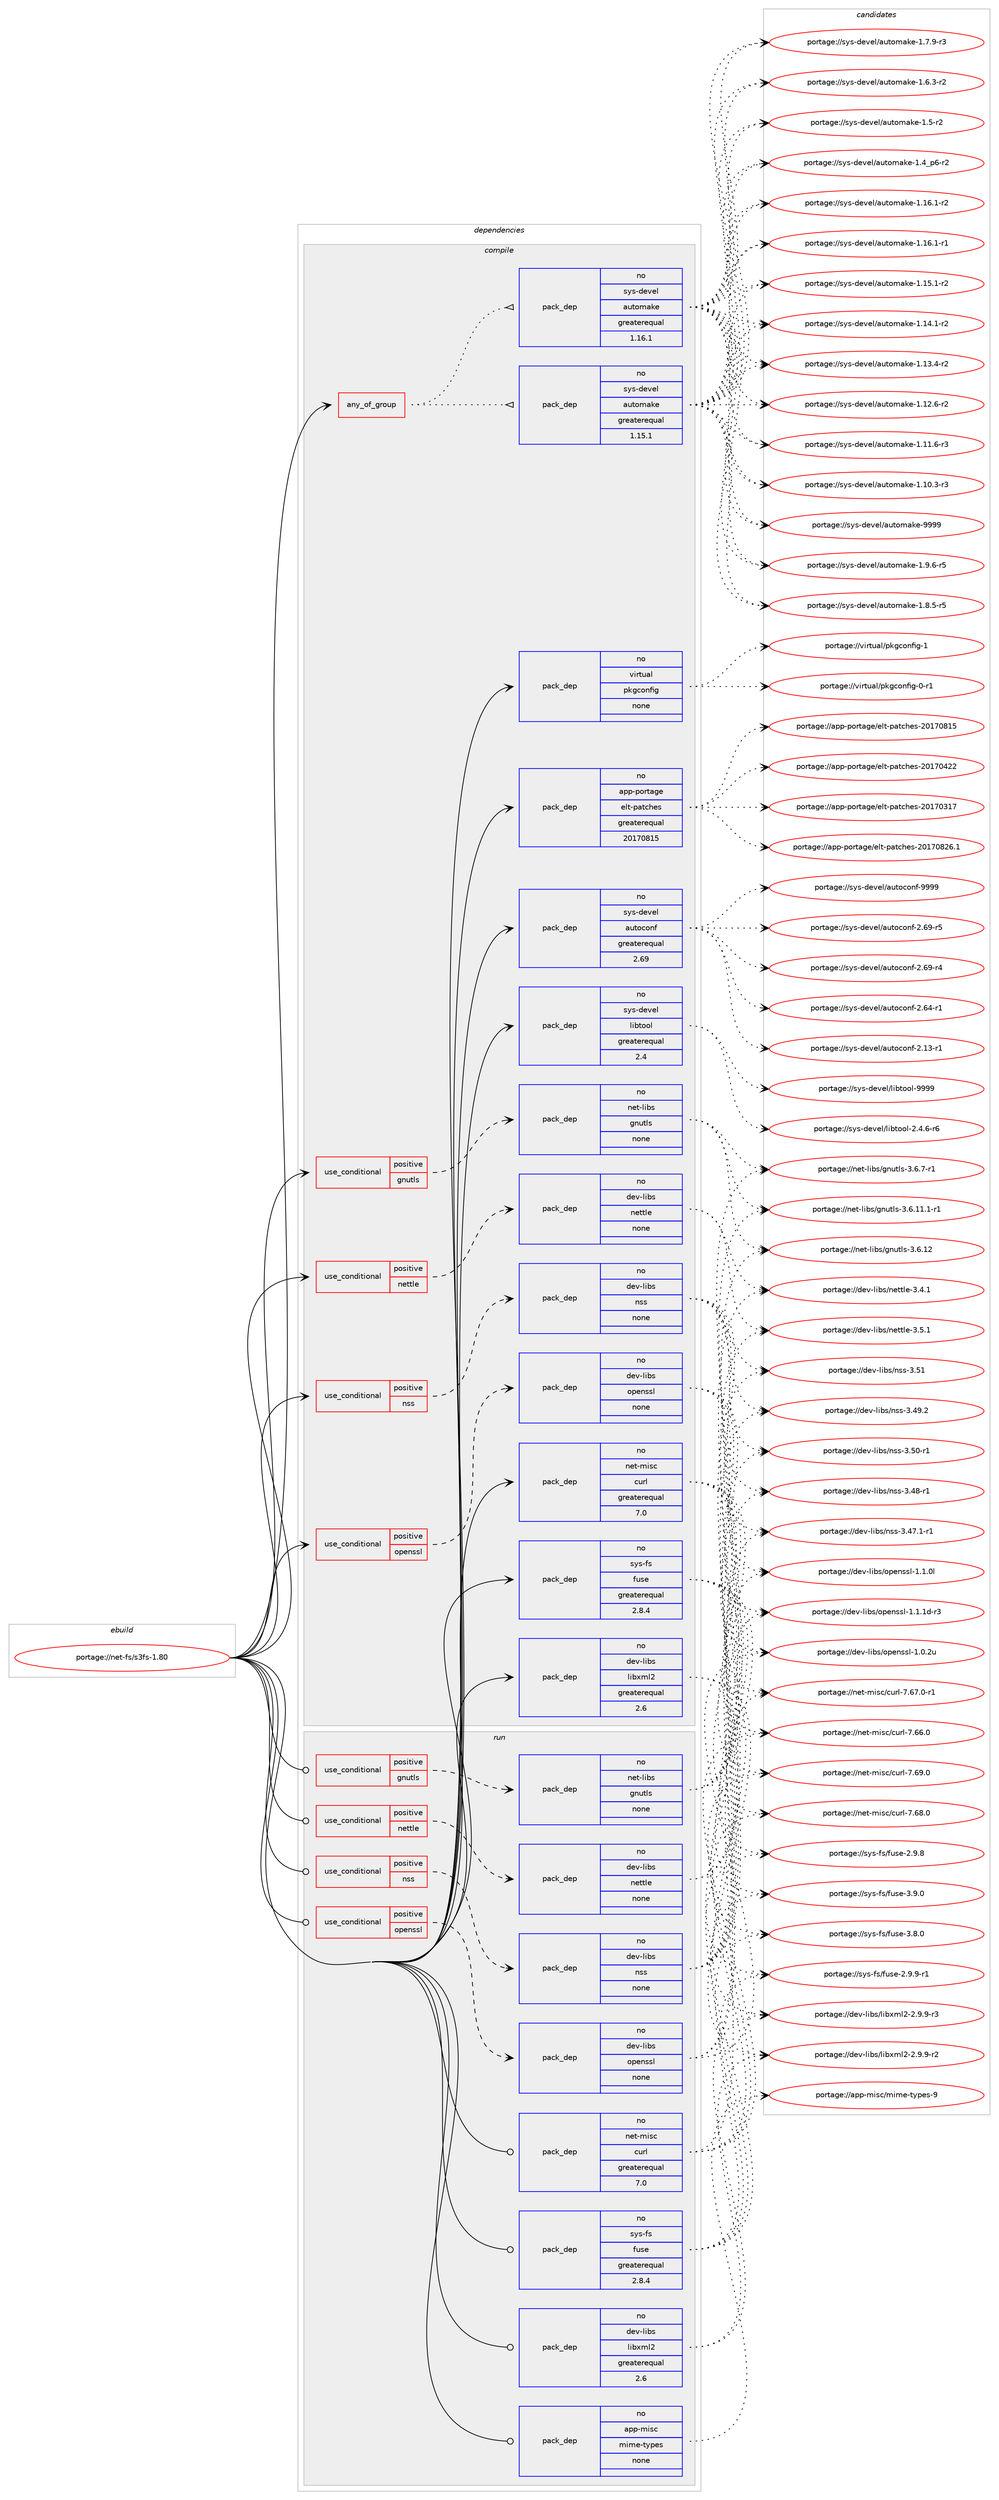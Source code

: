 digraph prolog {

# *************
# Graph options
# *************

newrank=true;
concentrate=true;
compound=true;
graph [rankdir=LR,fontname=Helvetica,fontsize=10,ranksep=1.5];#, ranksep=2.5, nodesep=0.2];
edge  [arrowhead=vee];
node  [fontname=Helvetica,fontsize=10];

# **********
# The ebuild
# **********

subgraph cluster_leftcol {
color=gray;
rank=same;
label=<<i>ebuild</i>>;
id [label="portage://net-fs/s3fs-1.80", color=red, width=4, href="../net-fs/s3fs-1.80.svg"];
}

# ****************
# The dependencies
# ****************

subgraph cluster_midcol {
color=gray;
label=<<i>dependencies</i>>;
subgraph cluster_compile {
fillcolor="#eeeeee";
style=filled;
label=<<i>compile</i>>;
subgraph any1207 {
dependency62689 [label=<<TABLE BORDER="0" CELLBORDER="1" CELLSPACING="0" CELLPADDING="4"><TR><TD CELLPADDING="10">any_of_group</TD></TR></TABLE>>, shape=none, color=red];subgraph pack48828 {
dependency62690 [label=<<TABLE BORDER="0" CELLBORDER="1" CELLSPACING="0" CELLPADDING="4" WIDTH="220"><TR><TD ROWSPAN="6" CELLPADDING="30">pack_dep</TD></TR><TR><TD WIDTH="110">no</TD></TR><TR><TD>sys-devel</TD></TR><TR><TD>automake</TD></TR><TR><TD>greaterequal</TD></TR><TR><TD>1.16.1</TD></TR></TABLE>>, shape=none, color=blue];
}
dependency62689:e -> dependency62690:w [weight=20,style="dotted",arrowhead="oinv"];
subgraph pack48829 {
dependency62691 [label=<<TABLE BORDER="0" CELLBORDER="1" CELLSPACING="0" CELLPADDING="4" WIDTH="220"><TR><TD ROWSPAN="6" CELLPADDING="30">pack_dep</TD></TR><TR><TD WIDTH="110">no</TD></TR><TR><TD>sys-devel</TD></TR><TR><TD>automake</TD></TR><TR><TD>greaterequal</TD></TR><TR><TD>1.15.1</TD></TR></TABLE>>, shape=none, color=blue];
}
dependency62689:e -> dependency62691:w [weight=20,style="dotted",arrowhead="oinv"];
}
id:e -> dependency62689:w [weight=20,style="solid",arrowhead="vee"];
subgraph cond12645 {
dependency62692 [label=<<TABLE BORDER="0" CELLBORDER="1" CELLSPACING="0" CELLPADDING="4"><TR><TD ROWSPAN="3" CELLPADDING="10">use_conditional</TD></TR><TR><TD>positive</TD></TR><TR><TD>gnutls</TD></TR></TABLE>>, shape=none, color=red];
subgraph pack48830 {
dependency62693 [label=<<TABLE BORDER="0" CELLBORDER="1" CELLSPACING="0" CELLPADDING="4" WIDTH="220"><TR><TD ROWSPAN="6" CELLPADDING="30">pack_dep</TD></TR><TR><TD WIDTH="110">no</TD></TR><TR><TD>net-libs</TD></TR><TR><TD>gnutls</TD></TR><TR><TD>none</TD></TR><TR><TD></TD></TR></TABLE>>, shape=none, color=blue];
}
dependency62692:e -> dependency62693:w [weight=20,style="dashed",arrowhead="vee"];
}
id:e -> dependency62692:w [weight=20,style="solid",arrowhead="vee"];
subgraph cond12646 {
dependency62694 [label=<<TABLE BORDER="0" CELLBORDER="1" CELLSPACING="0" CELLPADDING="4"><TR><TD ROWSPAN="3" CELLPADDING="10">use_conditional</TD></TR><TR><TD>positive</TD></TR><TR><TD>nettle</TD></TR></TABLE>>, shape=none, color=red];
subgraph pack48831 {
dependency62695 [label=<<TABLE BORDER="0" CELLBORDER="1" CELLSPACING="0" CELLPADDING="4" WIDTH="220"><TR><TD ROWSPAN="6" CELLPADDING="30">pack_dep</TD></TR><TR><TD WIDTH="110">no</TD></TR><TR><TD>dev-libs</TD></TR><TR><TD>nettle</TD></TR><TR><TD>none</TD></TR><TR><TD></TD></TR></TABLE>>, shape=none, color=blue];
}
dependency62694:e -> dependency62695:w [weight=20,style="dashed",arrowhead="vee"];
}
id:e -> dependency62694:w [weight=20,style="solid",arrowhead="vee"];
subgraph cond12647 {
dependency62696 [label=<<TABLE BORDER="0" CELLBORDER="1" CELLSPACING="0" CELLPADDING="4"><TR><TD ROWSPAN="3" CELLPADDING="10">use_conditional</TD></TR><TR><TD>positive</TD></TR><TR><TD>nss</TD></TR></TABLE>>, shape=none, color=red];
subgraph pack48832 {
dependency62697 [label=<<TABLE BORDER="0" CELLBORDER="1" CELLSPACING="0" CELLPADDING="4" WIDTH="220"><TR><TD ROWSPAN="6" CELLPADDING="30">pack_dep</TD></TR><TR><TD WIDTH="110">no</TD></TR><TR><TD>dev-libs</TD></TR><TR><TD>nss</TD></TR><TR><TD>none</TD></TR><TR><TD></TD></TR></TABLE>>, shape=none, color=blue];
}
dependency62696:e -> dependency62697:w [weight=20,style="dashed",arrowhead="vee"];
}
id:e -> dependency62696:w [weight=20,style="solid",arrowhead="vee"];
subgraph cond12648 {
dependency62698 [label=<<TABLE BORDER="0" CELLBORDER="1" CELLSPACING="0" CELLPADDING="4"><TR><TD ROWSPAN="3" CELLPADDING="10">use_conditional</TD></TR><TR><TD>positive</TD></TR><TR><TD>openssl</TD></TR></TABLE>>, shape=none, color=red];
subgraph pack48833 {
dependency62699 [label=<<TABLE BORDER="0" CELLBORDER="1" CELLSPACING="0" CELLPADDING="4" WIDTH="220"><TR><TD ROWSPAN="6" CELLPADDING="30">pack_dep</TD></TR><TR><TD WIDTH="110">no</TD></TR><TR><TD>dev-libs</TD></TR><TR><TD>openssl</TD></TR><TR><TD>none</TD></TR><TR><TD></TD></TR></TABLE>>, shape=none, color=blue];
}
dependency62698:e -> dependency62699:w [weight=20,style="dashed",arrowhead="vee"];
}
id:e -> dependency62698:w [weight=20,style="solid",arrowhead="vee"];
subgraph pack48834 {
dependency62700 [label=<<TABLE BORDER="0" CELLBORDER="1" CELLSPACING="0" CELLPADDING="4" WIDTH="220"><TR><TD ROWSPAN="6" CELLPADDING="30">pack_dep</TD></TR><TR><TD WIDTH="110">no</TD></TR><TR><TD>app-portage</TD></TR><TR><TD>elt-patches</TD></TR><TR><TD>greaterequal</TD></TR><TR><TD>20170815</TD></TR></TABLE>>, shape=none, color=blue];
}
id:e -> dependency62700:w [weight=20,style="solid",arrowhead="vee"];
subgraph pack48835 {
dependency62701 [label=<<TABLE BORDER="0" CELLBORDER="1" CELLSPACING="0" CELLPADDING="4" WIDTH="220"><TR><TD ROWSPAN="6" CELLPADDING="30">pack_dep</TD></TR><TR><TD WIDTH="110">no</TD></TR><TR><TD>dev-libs</TD></TR><TR><TD>libxml2</TD></TR><TR><TD>greaterequal</TD></TR><TR><TD>2.6</TD></TR></TABLE>>, shape=none, color=blue];
}
id:e -> dependency62701:w [weight=20,style="solid",arrowhead="vee"];
subgraph pack48836 {
dependency62702 [label=<<TABLE BORDER="0" CELLBORDER="1" CELLSPACING="0" CELLPADDING="4" WIDTH="220"><TR><TD ROWSPAN="6" CELLPADDING="30">pack_dep</TD></TR><TR><TD WIDTH="110">no</TD></TR><TR><TD>net-misc</TD></TR><TR><TD>curl</TD></TR><TR><TD>greaterequal</TD></TR><TR><TD>7.0</TD></TR></TABLE>>, shape=none, color=blue];
}
id:e -> dependency62702:w [weight=20,style="solid",arrowhead="vee"];
subgraph pack48837 {
dependency62703 [label=<<TABLE BORDER="0" CELLBORDER="1" CELLSPACING="0" CELLPADDING="4" WIDTH="220"><TR><TD ROWSPAN="6" CELLPADDING="30">pack_dep</TD></TR><TR><TD WIDTH="110">no</TD></TR><TR><TD>sys-devel</TD></TR><TR><TD>autoconf</TD></TR><TR><TD>greaterequal</TD></TR><TR><TD>2.69</TD></TR></TABLE>>, shape=none, color=blue];
}
id:e -> dependency62703:w [weight=20,style="solid",arrowhead="vee"];
subgraph pack48838 {
dependency62704 [label=<<TABLE BORDER="0" CELLBORDER="1" CELLSPACING="0" CELLPADDING="4" WIDTH="220"><TR><TD ROWSPAN="6" CELLPADDING="30">pack_dep</TD></TR><TR><TD WIDTH="110">no</TD></TR><TR><TD>sys-devel</TD></TR><TR><TD>libtool</TD></TR><TR><TD>greaterequal</TD></TR><TR><TD>2.4</TD></TR></TABLE>>, shape=none, color=blue];
}
id:e -> dependency62704:w [weight=20,style="solid",arrowhead="vee"];
subgraph pack48839 {
dependency62705 [label=<<TABLE BORDER="0" CELLBORDER="1" CELLSPACING="0" CELLPADDING="4" WIDTH="220"><TR><TD ROWSPAN="6" CELLPADDING="30">pack_dep</TD></TR><TR><TD WIDTH="110">no</TD></TR><TR><TD>sys-fs</TD></TR><TR><TD>fuse</TD></TR><TR><TD>greaterequal</TD></TR><TR><TD>2.8.4</TD></TR></TABLE>>, shape=none, color=blue];
}
id:e -> dependency62705:w [weight=20,style="solid",arrowhead="vee"];
subgraph pack48840 {
dependency62706 [label=<<TABLE BORDER="0" CELLBORDER="1" CELLSPACING="0" CELLPADDING="4" WIDTH="220"><TR><TD ROWSPAN="6" CELLPADDING="30">pack_dep</TD></TR><TR><TD WIDTH="110">no</TD></TR><TR><TD>virtual</TD></TR><TR><TD>pkgconfig</TD></TR><TR><TD>none</TD></TR><TR><TD></TD></TR></TABLE>>, shape=none, color=blue];
}
id:e -> dependency62706:w [weight=20,style="solid",arrowhead="vee"];
}
subgraph cluster_compileandrun {
fillcolor="#eeeeee";
style=filled;
label=<<i>compile and run</i>>;
}
subgraph cluster_run {
fillcolor="#eeeeee";
style=filled;
label=<<i>run</i>>;
subgraph cond12649 {
dependency62707 [label=<<TABLE BORDER="0" CELLBORDER="1" CELLSPACING="0" CELLPADDING="4"><TR><TD ROWSPAN="3" CELLPADDING="10">use_conditional</TD></TR><TR><TD>positive</TD></TR><TR><TD>gnutls</TD></TR></TABLE>>, shape=none, color=red];
subgraph pack48841 {
dependency62708 [label=<<TABLE BORDER="0" CELLBORDER="1" CELLSPACING="0" CELLPADDING="4" WIDTH="220"><TR><TD ROWSPAN="6" CELLPADDING="30">pack_dep</TD></TR><TR><TD WIDTH="110">no</TD></TR><TR><TD>net-libs</TD></TR><TR><TD>gnutls</TD></TR><TR><TD>none</TD></TR><TR><TD></TD></TR></TABLE>>, shape=none, color=blue];
}
dependency62707:e -> dependency62708:w [weight=20,style="dashed",arrowhead="vee"];
}
id:e -> dependency62707:w [weight=20,style="solid",arrowhead="odot"];
subgraph cond12650 {
dependency62709 [label=<<TABLE BORDER="0" CELLBORDER="1" CELLSPACING="0" CELLPADDING="4"><TR><TD ROWSPAN="3" CELLPADDING="10">use_conditional</TD></TR><TR><TD>positive</TD></TR><TR><TD>nettle</TD></TR></TABLE>>, shape=none, color=red];
subgraph pack48842 {
dependency62710 [label=<<TABLE BORDER="0" CELLBORDER="1" CELLSPACING="0" CELLPADDING="4" WIDTH="220"><TR><TD ROWSPAN="6" CELLPADDING="30">pack_dep</TD></TR><TR><TD WIDTH="110">no</TD></TR><TR><TD>dev-libs</TD></TR><TR><TD>nettle</TD></TR><TR><TD>none</TD></TR><TR><TD></TD></TR></TABLE>>, shape=none, color=blue];
}
dependency62709:e -> dependency62710:w [weight=20,style="dashed",arrowhead="vee"];
}
id:e -> dependency62709:w [weight=20,style="solid",arrowhead="odot"];
subgraph cond12651 {
dependency62711 [label=<<TABLE BORDER="0" CELLBORDER="1" CELLSPACING="0" CELLPADDING="4"><TR><TD ROWSPAN="3" CELLPADDING="10">use_conditional</TD></TR><TR><TD>positive</TD></TR><TR><TD>nss</TD></TR></TABLE>>, shape=none, color=red];
subgraph pack48843 {
dependency62712 [label=<<TABLE BORDER="0" CELLBORDER="1" CELLSPACING="0" CELLPADDING="4" WIDTH="220"><TR><TD ROWSPAN="6" CELLPADDING="30">pack_dep</TD></TR><TR><TD WIDTH="110">no</TD></TR><TR><TD>dev-libs</TD></TR><TR><TD>nss</TD></TR><TR><TD>none</TD></TR><TR><TD></TD></TR></TABLE>>, shape=none, color=blue];
}
dependency62711:e -> dependency62712:w [weight=20,style="dashed",arrowhead="vee"];
}
id:e -> dependency62711:w [weight=20,style="solid",arrowhead="odot"];
subgraph cond12652 {
dependency62713 [label=<<TABLE BORDER="0" CELLBORDER="1" CELLSPACING="0" CELLPADDING="4"><TR><TD ROWSPAN="3" CELLPADDING="10">use_conditional</TD></TR><TR><TD>positive</TD></TR><TR><TD>openssl</TD></TR></TABLE>>, shape=none, color=red];
subgraph pack48844 {
dependency62714 [label=<<TABLE BORDER="0" CELLBORDER="1" CELLSPACING="0" CELLPADDING="4" WIDTH="220"><TR><TD ROWSPAN="6" CELLPADDING="30">pack_dep</TD></TR><TR><TD WIDTH="110">no</TD></TR><TR><TD>dev-libs</TD></TR><TR><TD>openssl</TD></TR><TR><TD>none</TD></TR><TR><TD></TD></TR></TABLE>>, shape=none, color=blue];
}
dependency62713:e -> dependency62714:w [weight=20,style="dashed",arrowhead="vee"];
}
id:e -> dependency62713:w [weight=20,style="solid",arrowhead="odot"];
subgraph pack48845 {
dependency62715 [label=<<TABLE BORDER="0" CELLBORDER="1" CELLSPACING="0" CELLPADDING="4" WIDTH="220"><TR><TD ROWSPAN="6" CELLPADDING="30">pack_dep</TD></TR><TR><TD WIDTH="110">no</TD></TR><TR><TD>app-misc</TD></TR><TR><TD>mime-types</TD></TR><TR><TD>none</TD></TR><TR><TD></TD></TR></TABLE>>, shape=none, color=blue];
}
id:e -> dependency62715:w [weight=20,style="solid",arrowhead="odot"];
subgraph pack48846 {
dependency62716 [label=<<TABLE BORDER="0" CELLBORDER="1" CELLSPACING="0" CELLPADDING="4" WIDTH="220"><TR><TD ROWSPAN="6" CELLPADDING="30">pack_dep</TD></TR><TR><TD WIDTH="110">no</TD></TR><TR><TD>dev-libs</TD></TR><TR><TD>libxml2</TD></TR><TR><TD>greaterequal</TD></TR><TR><TD>2.6</TD></TR></TABLE>>, shape=none, color=blue];
}
id:e -> dependency62716:w [weight=20,style="solid",arrowhead="odot"];
subgraph pack48847 {
dependency62717 [label=<<TABLE BORDER="0" CELLBORDER="1" CELLSPACING="0" CELLPADDING="4" WIDTH="220"><TR><TD ROWSPAN="6" CELLPADDING="30">pack_dep</TD></TR><TR><TD WIDTH="110">no</TD></TR><TR><TD>net-misc</TD></TR><TR><TD>curl</TD></TR><TR><TD>greaterequal</TD></TR><TR><TD>7.0</TD></TR></TABLE>>, shape=none, color=blue];
}
id:e -> dependency62717:w [weight=20,style="solid",arrowhead="odot"];
subgraph pack48848 {
dependency62718 [label=<<TABLE BORDER="0" CELLBORDER="1" CELLSPACING="0" CELLPADDING="4" WIDTH="220"><TR><TD ROWSPAN="6" CELLPADDING="30">pack_dep</TD></TR><TR><TD WIDTH="110">no</TD></TR><TR><TD>sys-fs</TD></TR><TR><TD>fuse</TD></TR><TR><TD>greaterequal</TD></TR><TR><TD>2.8.4</TD></TR></TABLE>>, shape=none, color=blue];
}
id:e -> dependency62718:w [weight=20,style="solid",arrowhead="odot"];
}
}

# **************
# The candidates
# **************

subgraph cluster_choices {
rank=same;
color=gray;
label=<<i>candidates</i>>;

subgraph choice48828 {
color=black;
nodesep=1;
choice115121115451001011181011084797117116111109971071014557575757 [label="portage://sys-devel/automake-9999", color=red, width=4,href="../sys-devel/automake-9999.svg"];
choice115121115451001011181011084797117116111109971071014549465746544511453 [label="portage://sys-devel/automake-1.9.6-r5", color=red, width=4,href="../sys-devel/automake-1.9.6-r5.svg"];
choice115121115451001011181011084797117116111109971071014549465646534511453 [label="portage://sys-devel/automake-1.8.5-r5", color=red, width=4,href="../sys-devel/automake-1.8.5-r5.svg"];
choice115121115451001011181011084797117116111109971071014549465546574511451 [label="portage://sys-devel/automake-1.7.9-r3", color=red, width=4,href="../sys-devel/automake-1.7.9-r3.svg"];
choice115121115451001011181011084797117116111109971071014549465446514511450 [label="portage://sys-devel/automake-1.6.3-r2", color=red, width=4,href="../sys-devel/automake-1.6.3-r2.svg"];
choice11512111545100101118101108479711711611110997107101454946534511450 [label="portage://sys-devel/automake-1.5-r2", color=red, width=4,href="../sys-devel/automake-1.5-r2.svg"];
choice115121115451001011181011084797117116111109971071014549465295112544511450 [label="portage://sys-devel/automake-1.4_p6-r2", color=red, width=4,href="../sys-devel/automake-1.4_p6-r2.svg"];
choice11512111545100101118101108479711711611110997107101454946495446494511450 [label="portage://sys-devel/automake-1.16.1-r2", color=red, width=4,href="../sys-devel/automake-1.16.1-r2.svg"];
choice11512111545100101118101108479711711611110997107101454946495446494511449 [label="portage://sys-devel/automake-1.16.1-r1", color=red, width=4,href="../sys-devel/automake-1.16.1-r1.svg"];
choice11512111545100101118101108479711711611110997107101454946495346494511450 [label="portage://sys-devel/automake-1.15.1-r2", color=red, width=4,href="../sys-devel/automake-1.15.1-r2.svg"];
choice11512111545100101118101108479711711611110997107101454946495246494511450 [label="portage://sys-devel/automake-1.14.1-r2", color=red, width=4,href="../sys-devel/automake-1.14.1-r2.svg"];
choice11512111545100101118101108479711711611110997107101454946495146524511450 [label="portage://sys-devel/automake-1.13.4-r2", color=red, width=4,href="../sys-devel/automake-1.13.4-r2.svg"];
choice11512111545100101118101108479711711611110997107101454946495046544511450 [label="portage://sys-devel/automake-1.12.6-r2", color=red, width=4,href="../sys-devel/automake-1.12.6-r2.svg"];
choice11512111545100101118101108479711711611110997107101454946494946544511451 [label="portage://sys-devel/automake-1.11.6-r3", color=red, width=4,href="../sys-devel/automake-1.11.6-r3.svg"];
choice11512111545100101118101108479711711611110997107101454946494846514511451 [label="portage://sys-devel/automake-1.10.3-r3", color=red, width=4,href="../sys-devel/automake-1.10.3-r3.svg"];
dependency62690:e -> choice115121115451001011181011084797117116111109971071014557575757:w [style=dotted,weight="100"];
dependency62690:e -> choice115121115451001011181011084797117116111109971071014549465746544511453:w [style=dotted,weight="100"];
dependency62690:e -> choice115121115451001011181011084797117116111109971071014549465646534511453:w [style=dotted,weight="100"];
dependency62690:e -> choice115121115451001011181011084797117116111109971071014549465546574511451:w [style=dotted,weight="100"];
dependency62690:e -> choice115121115451001011181011084797117116111109971071014549465446514511450:w [style=dotted,weight="100"];
dependency62690:e -> choice11512111545100101118101108479711711611110997107101454946534511450:w [style=dotted,weight="100"];
dependency62690:e -> choice115121115451001011181011084797117116111109971071014549465295112544511450:w [style=dotted,weight="100"];
dependency62690:e -> choice11512111545100101118101108479711711611110997107101454946495446494511450:w [style=dotted,weight="100"];
dependency62690:e -> choice11512111545100101118101108479711711611110997107101454946495446494511449:w [style=dotted,weight="100"];
dependency62690:e -> choice11512111545100101118101108479711711611110997107101454946495346494511450:w [style=dotted,weight="100"];
dependency62690:e -> choice11512111545100101118101108479711711611110997107101454946495246494511450:w [style=dotted,weight="100"];
dependency62690:e -> choice11512111545100101118101108479711711611110997107101454946495146524511450:w [style=dotted,weight="100"];
dependency62690:e -> choice11512111545100101118101108479711711611110997107101454946495046544511450:w [style=dotted,weight="100"];
dependency62690:e -> choice11512111545100101118101108479711711611110997107101454946494946544511451:w [style=dotted,weight="100"];
dependency62690:e -> choice11512111545100101118101108479711711611110997107101454946494846514511451:w [style=dotted,weight="100"];
}
subgraph choice48829 {
color=black;
nodesep=1;
choice115121115451001011181011084797117116111109971071014557575757 [label="portage://sys-devel/automake-9999", color=red, width=4,href="../sys-devel/automake-9999.svg"];
choice115121115451001011181011084797117116111109971071014549465746544511453 [label="portage://sys-devel/automake-1.9.6-r5", color=red, width=4,href="../sys-devel/automake-1.9.6-r5.svg"];
choice115121115451001011181011084797117116111109971071014549465646534511453 [label="portage://sys-devel/automake-1.8.5-r5", color=red, width=4,href="../sys-devel/automake-1.8.5-r5.svg"];
choice115121115451001011181011084797117116111109971071014549465546574511451 [label="portage://sys-devel/automake-1.7.9-r3", color=red, width=4,href="../sys-devel/automake-1.7.9-r3.svg"];
choice115121115451001011181011084797117116111109971071014549465446514511450 [label="portage://sys-devel/automake-1.6.3-r2", color=red, width=4,href="../sys-devel/automake-1.6.3-r2.svg"];
choice11512111545100101118101108479711711611110997107101454946534511450 [label="portage://sys-devel/automake-1.5-r2", color=red, width=4,href="../sys-devel/automake-1.5-r2.svg"];
choice115121115451001011181011084797117116111109971071014549465295112544511450 [label="portage://sys-devel/automake-1.4_p6-r2", color=red, width=4,href="../sys-devel/automake-1.4_p6-r2.svg"];
choice11512111545100101118101108479711711611110997107101454946495446494511450 [label="portage://sys-devel/automake-1.16.1-r2", color=red, width=4,href="../sys-devel/automake-1.16.1-r2.svg"];
choice11512111545100101118101108479711711611110997107101454946495446494511449 [label="portage://sys-devel/automake-1.16.1-r1", color=red, width=4,href="../sys-devel/automake-1.16.1-r1.svg"];
choice11512111545100101118101108479711711611110997107101454946495346494511450 [label="portage://sys-devel/automake-1.15.1-r2", color=red, width=4,href="../sys-devel/automake-1.15.1-r2.svg"];
choice11512111545100101118101108479711711611110997107101454946495246494511450 [label="portage://sys-devel/automake-1.14.1-r2", color=red, width=4,href="../sys-devel/automake-1.14.1-r2.svg"];
choice11512111545100101118101108479711711611110997107101454946495146524511450 [label="portage://sys-devel/automake-1.13.4-r2", color=red, width=4,href="../sys-devel/automake-1.13.4-r2.svg"];
choice11512111545100101118101108479711711611110997107101454946495046544511450 [label="portage://sys-devel/automake-1.12.6-r2", color=red, width=4,href="../sys-devel/automake-1.12.6-r2.svg"];
choice11512111545100101118101108479711711611110997107101454946494946544511451 [label="portage://sys-devel/automake-1.11.6-r3", color=red, width=4,href="../sys-devel/automake-1.11.6-r3.svg"];
choice11512111545100101118101108479711711611110997107101454946494846514511451 [label="portage://sys-devel/automake-1.10.3-r3", color=red, width=4,href="../sys-devel/automake-1.10.3-r3.svg"];
dependency62691:e -> choice115121115451001011181011084797117116111109971071014557575757:w [style=dotted,weight="100"];
dependency62691:e -> choice115121115451001011181011084797117116111109971071014549465746544511453:w [style=dotted,weight="100"];
dependency62691:e -> choice115121115451001011181011084797117116111109971071014549465646534511453:w [style=dotted,weight="100"];
dependency62691:e -> choice115121115451001011181011084797117116111109971071014549465546574511451:w [style=dotted,weight="100"];
dependency62691:e -> choice115121115451001011181011084797117116111109971071014549465446514511450:w [style=dotted,weight="100"];
dependency62691:e -> choice11512111545100101118101108479711711611110997107101454946534511450:w [style=dotted,weight="100"];
dependency62691:e -> choice115121115451001011181011084797117116111109971071014549465295112544511450:w [style=dotted,weight="100"];
dependency62691:e -> choice11512111545100101118101108479711711611110997107101454946495446494511450:w [style=dotted,weight="100"];
dependency62691:e -> choice11512111545100101118101108479711711611110997107101454946495446494511449:w [style=dotted,weight="100"];
dependency62691:e -> choice11512111545100101118101108479711711611110997107101454946495346494511450:w [style=dotted,weight="100"];
dependency62691:e -> choice11512111545100101118101108479711711611110997107101454946495246494511450:w [style=dotted,weight="100"];
dependency62691:e -> choice11512111545100101118101108479711711611110997107101454946495146524511450:w [style=dotted,weight="100"];
dependency62691:e -> choice11512111545100101118101108479711711611110997107101454946495046544511450:w [style=dotted,weight="100"];
dependency62691:e -> choice11512111545100101118101108479711711611110997107101454946494946544511451:w [style=dotted,weight="100"];
dependency62691:e -> choice11512111545100101118101108479711711611110997107101454946494846514511451:w [style=dotted,weight="100"];
}
subgraph choice48830 {
color=black;
nodesep=1;
choice1101011164510810598115471031101171161081154551465446554511449 [label="portage://net-libs/gnutls-3.6.7-r1", color=red, width=4,href="../net-libs/gnutls-3.6.7-r1.svg"];
choice11010111645108105981154710311011711610811545514654464950 [label="portage://net-libs/gnutls-3.6.12", color=red, width=4,href="../net-libs/gnutls-3.6.12.svg"];
choice1101011164510810598115471031101171161081154551465446494946494511449 [label="portage://net-libs/gnutls-3.6.11.1-r1", color=red, width=4,href="../net-libs/gnutls-3.6.11.1-r1.svg"];
dependency62693:e -> choice1101011164510810598115471031101171161081154551465446554511449:w [style=dotted,weight="100"];
dependency62693:e -> choice11010111645108105981154710311011711610811545514654464950:w [style=dotted,weight="100"];
dependency62693:e -> choice1101011164510810598115471031101171161081154551465446494946494511449:w [style=dotted,weight="100"];
}
subgraph choice48831 {
color=black;
nodesep=1;
choice100101118451081059811547110101116116108101455146534649 [label="portage://dev-libs/nettle-3.5.1", color=red, width=4,href="../dev-libs/nettle-3.5.1.svg"];
choice100101118451081059811547110101116116108101455146524649 [label="portage://dev-libs/nettle-3.4.1", color=red, width=4,href="../dev-libs/nettle-3.4.1.svg"];
dependency62695:e -> choice100101118451081059811547110101116116108101455146534649:w [style=dotted,weight="100"];
dependency62695:e -> choice100101118451081059811547110101116116108101455146524649:w [style=dotted,weight="100"];
}
subgraph choice48832 {
color=black;
nodesep=1;
choice1001011184510810598115471101151154551465349 [label="portage://dev-libs/nss-3.51", color=red, width=4,href="../dev-libs/nss-3.51.svg"];
choice10010111845108105981154711011511545514653484511449 [label="portage://dev-libs/nss-3.50-r1", color=red, width=4,href="../dev-libs/nss-3.50-r1.svg"];
choice10010111845108105981154711011511545514652574650 [label="portage://dev-libs/nss-3.49.2", color=red, width=4,href="../dev-libs/nss-3.49.2.svg"];
choice10010111845108105981154711011511545514652564511449 [label="portage://dev-libs/nss-3.48-r1", color=red, width=4,href="../dev-libs/nss-3.48-r1.svg"];
choice100101118451081059811547110115115455146525546494511449 [label="portage://dev-libs/nss-3.47.1-r1", color=red, width=4,href="../dev-libs/nss-3.47.1-r1.svg"];
dependency62697:e -> choice1001011184510810598115471101151154551465349:w [style=dotted,weight="100"];
dependency62697:e -> choice10010111845108105981154711011511545514653484511449:w [style=dotted,weight="100"];
dependency62697:e -> choice10010111845108105981154711011511545514652574650:w [style=dotted,weight="100"];
dependency62697:e -> choice10010111845108105981154711011511545514652564511449:w [style=dotted,weight="100"];
dependency62697:e -> choice100101118451081059811547110115115455146525546494511449:w [style=dotted,weight="100"];
}
subgraph choice48833 {
color=black;
nodesep=1;
choice1001011184510810598115471111121011101151151084549464946491004511451 [label="portage://dev-libs/openssl-1.1.1d-r3", color=red, width=4,href="../dev-libs/openssl-1.1.1d-r3.svg"];
choice100101118451081059811547111112101110115115108454946494648108 [label="portage://dev-libs/openssl-1.1.0l", color=red, width=4,href="../dev-libs/openssl-1.1.0l.svg"];
choice100101118451081059811547111112101110115115108454946484650117 [label="portage://dev-libs/openssl-1.0.2u", color=red, width=4,href="../dev-libs/openssl-1.0.2u.svg"];
dependency62699:e -> choice1001011184510810598115471111121011101151151084549464946491004511451:w [style=dotted,weight="100"];
dependency62699:e -> choice100101118451081059811547111112101110115115108454946494648108:w [style=dotted,weight="100"];
dependency62699:e -> choice100101118451081059811547111112101110115115108454946484650117:w [style=dotted,weight="100"];
}
subgraph choice48834 {
color=black;
nodesep=1;
choice971121124511211111411697103101471011081164511297116991041011154550484955485650544649 [label="portage://app-portage/elt-patches-20170826.1", color=red, width=4,href="../app-portage/elt-patches-20170826.1.svg"];
choice97112112451121111141169710310147101108116451129711699104101115455048495548564953 [label="portage://app-portage/elt-patches-20170815", color=red, width=4,href="../app-portage/elt-patches-20170815.svg"];
choice97112112451121111141169710310147101108116451129711699104101115455048495548525050 [label="portage://app-portage/elt-patches-20170422", color=red, width=4,href="../app-portage/elt-patches-20170422.svg"];
choice97112112451121111141169710310147101108116451129711699104101115455048495548514955 [label="portage://app-portage/elt-patches-20170317", color=red, width=4,href="../app-portage/elt-patches-20170317.svg"];
dependency62700:e -> choice971121124511211111411697103101471011081164511297116991041011154550484955485650544649:w [style=dotted,weight="100"];
dependency62700:e -> choice97112112451121111141169710310147101108116451129711699104101115455048495548564953:w [style=dotted,weight="100"];
dependency62700:e -> choice97112112451121111141169710310147101108116451129711699104101115455048495548525050:w [style=dotted,weight="100"];
dependency62700:e -> choice97112112451121111141169710310147101108116451129711699104101115455048495548514955:w [style=dotted,weight="100"];
}
subgraph choice48835 {
color=black;
nodesep=1;
choice10010111845108105981154710810598120109108504550465746574511451 [label="portage://dev-libs/libxml2-2.9.9-r3", color=red, width=4,href="../dev-libs/libxml2-2.9.9-r3.svg"];
choice10010111845108105981154710810598120109108504550465746574511450 [label="portage://dev-libs/libxml2-2.9.9-r2", color=red, width=4,href="../dev-libs/libxml2-2.9.9-r2.svg"];
dependency62701:e -> choice10010111845108105981154710810598120109108504550465746574511451:w [style=dotted,weight="100"];
dependency62701:e -> choice10010111845108105981154710810598120109108504550465746574511450:w [style=dotted,weight="100"];
}
subgraph choice48836 {
color=black;
nodesep=1;
choice1101011164510910511599479911711410845554654574648 [label="portage://net-misc/curl-7.69.0", color=red, width=4,href="../net-misc/curl-7.69.0.svg"];
choice1101011164510910511599479911711410845554654564648 [label="portage://net-misc/curl-7.68.0", color=red, width=4,href="../net-misc/curl-7.68.0.svg"];
choice11010111645109105115994799117114108455546545546484511449 [label="portage://net-misc/curl-7.67.0-r1", color=red, width=4,href="../net-misc/curl-7.67.0-r1.svg"];
choice1101011164510910511599479911711410845554654544648 [label="portage://net-misc/curl-7.66.0", color=red, width=4,href="../net-misc/curl-7.66.0.svg"];
dependency62702:e -> choice1101011164510910511599479911711410845554654574648:w [style=dotted,weight="100"];
dependency62702:e -> choice1101011164510910511599479911711410845554654564648:w [style=dotted,weight="100"];
dependency62702:e -> choice11010111645109105115994799117114108455546545546484511449:w [style=dotted,weight="100"];
dependency62702:e -> choice1101011164510910511599479911711410845554654544648:w [style=dotted,weight="100"];
}
subgraph choice48837 {
color=black;
nodesep=1;
choice115121115451001011181011084797117116111991111101024557575757 [label="portage://sys-devel/autoconf-9999", color=red, width=4,href="../sys-devel/autoconf-9999.svg"];
choice1151211154510010111810110847971171161119911111010245504654574511453 [label="portage://sys-devel/autoconf-2.69-r5", color=red, width=4,href="../sys-devel/autoconf-2.69-r5.svg"];
choice1151211154510010111810110847971171161119911111010245504654574511452 [label="portage://sys-devel/autoconf-2.69-r4", color=red, width=4,href="../sys-devel/autoconf-2.69-r4.svg"];
choice1151211154510010111810110847971171161119911111010245504654524511449 [label="portage://sys-devel/autoconf-2.64-r1", color=red, width=4,href="../sys-devel/autoconf-2.64-r1.svg"];
choice1151211154510010111810110847971171161119911111010245504649514511449 [label="portage://sys-devel/autoconf-2.13-r1", color=red, width=4,href="../sys-devel/autoconf-2.13-r1.svg"];
dependency62703:e -> choice115121115451001011181011084797117116111991111101024557575757:w [style=dotted,weight="100"];
dependency62703:e -> choice1151211154510010111810110847971171161119911111010245504654574511453:w [style=dotted,weight="100"];
dependency62703:e -> choice1151211154510010111810110847971171161119911111010245504654574511452:w [style=dotted,weight="100"];
dependency62703:e -> choice1151211154510010111810110847971171161119911111010245504654524511449:w [style=dotted,weight="100"];
dependency62703:e -> choice1151211154510010111810110847971171161119911111010245504649514511449:w [style=dotted,weight="100"];
}
subgraph choice48838 {
color=black;
nodesep=1;
choice1151211154510010111810110847108105981161111111084557575757 [label="portage://sys-devel/libtool-9999", color=red, width=4,href="../sys-devel/libtool-9999.svg"];
choice1151211154510010111810110847108105981161111111084550465246544511454 [label="portage://sys-devel/libtool-2.4.6-r6", color=red, width=4,href="../sys-devel/libtool-2.4.6-r6.svg"];
dependency62704:e -> choice1151211154510010111810110847108105981161111111084557575757:w [style=dotted,weight="100"];
dependency62704:e -> choice1151211154510010111810110847108105981161111111084550465246544511454:w [style=dotted,weight="100"];
}
subgraph choice48839 {
color=black;
nodesep=1;
choice1151211154510211547102117115101455146574648 [label="portage://sys-fs/fuse-3.9.0", color=red, width=4,href="../sys-fs/fuse-3.9.0.svg"];
choice1151211154510211547102117115101455146564648 [label="portage://sys-fs/fuse-3.8.0", color=red, width=4,href="../sys-fs/fuse-3.8.0.svg"];
choice11512111545102115471021171151014550465746574511449 [label="portage://sys-fs/fuse-2.9.9-r1", color=red, width=4,href="../sys-fs/fuse-2.9.9-r1.svg"];
choice1151211154510211547102117115101455046574656 [label="portage://sys-fs/fuse-2.9.8", color=red, width=4,href="../sys-fs/fuse-2.9.8.svg"];
dependency62705:e -> choice1151211154510211547102117115101455146574648:w [style=dotted,weight="100"];
dependency62705:e -> choice1151211154510211547102117115101455146564648:w [style=dotted,weight="100"];
dependency62705:e -> choice11512111545102115471021171151014550465746574511449:w [style=dotted,weight="100"];
dependency62705:e -> choice1151211154510211547102117115101455046574656:w [style=dotted,weight="100"];
}
subgraph choice48840 {
color=black;
nodesep=1;
choice1181051141161179710847112107103991111101021051034549 [label="portage://virtual/pkgconfig-1", color=red, width=4,href="../virtual/pkgconfig-1.svg"];
choice11810511411611797108471121071039911111010210510345484511449 [label="portage://virtual/pkgconfig-0-r1", color=red, width=4,href="../virtual/pkgconfig-0-r1.svg"];
dependency62706:e -> choice1181051141161179710847112107103991111101021051034549:w [style=dotted,weight="100"];
dependency62706:e -> choice11810511411611797108471121071039911111010210510345484511449:w [style=dotted,weight="100"];
}
subgraph choice48841 {
color=black;
nodesep=1;
choice1101011164510810598115471031101171161081154551465446554511449 [label="portage://net-libs/gnutls-3.6.7-r1", color=red, width=4,href="../net-libs/gnutls-3.6.7-r1.svg"];
choice11010111645108105981154710311011711610811545514654464950 [label="portage://net-libs/gnutls-3.6.12", color=red, width=4,href="../net-libs/gnutls-3.6.12.svg"];
choice1101011164510810598115471031101171161081154551465446494946494511449 [label="portage://net-libs/gnutls-3.6.11.1-r1", color=red, width=4,href="../net-libs/gnutls-3.6.11.1-r1.svg"];
dependency62708:e -> choice1101011164510810598115471031101171161081154551465446554511449:w [style=dotted,weight="100"];
dependency62708:e -> choice11010111645108105981154710311011711610811545514654464950:w [style=dotted,weight="100"];
dependency62708:e -> choice1101011164510810598115471031101171161081154551465446494946494511449:w [style=dotted,weight="100"];
}
subgraph choice48842 {
color=black;
nodesep=1;
choice100101118451081059811547110101116116108101455146534649 [label="portage://dev-libs/nettle-3.5.1", color=red, width=4,href="../dev-libs/nettle-3.5.1.svg"];
choice100101118451081059811547110101116116108101455146524649 [label="portage://dev-libs/nettle-3.4.1", color=red, width=4,href="../dev-libs/nettle-3.4.1.svg"];
dependency62710:e -> choice100101118451081059811547110101116116108101455146534649:w [style=dotted,weight="100"];
dependency62710:e -> choice100101118451081059811547110101116116108101455146524649:w [style=dotted,weight="100"];
}
subgraph choice48843 {
color=black;
nodesep=1;
choice1001011184510810598115471101151154551465349 [label="portage://dev-libs/nss-3.51", color=red, width=4,href="../dev-libs/nss-3.51.svg"];
choice10010111845108105981154711011511545514653484511449 [label="portage://dev-libs/nss-3.50-r1", color=red, width=4,href="../dev-libs/nss-3.50-r1.svg"];
choice10010111845108105981154711011511545514652574650 [label="portage://dev-libs/nss-3.49.2", color=red, width=4,href="../dev-libs/nss-3.49.2.svg"];
choice10010111845108105981154711011511545514652564511449 [label="portage://dev-libs/nss-3.48-r1", color=red, width=4,href="../dev-libs/nss-3.48-r1.svg"];
choice100101118451081059811547110115115455146525546494511449 [label="portage://dev-libs/nss-3.47.1-r1", color=red, width=4,href="../dev-libs/nss-3.47.1-r1.svg"];
dependency62712:e -> choice1001011184510810598115471101151154551465349:w [style=dotted,weight="100"];
dependency62712:e -> choice10010111845108105981154711011511545514653484511449:w [style=dotted,weight="100"];
dependency62712:e -> choice10010111845108105981154711011511545514652574650:w [style=dotted,weight="100"];
dependency62712:e -> choice10010111845108105981154711011511545514652564511449:w [style=dotted,weight="100"];
dependency62712:e -> choice100101118451081059811547110115115455146525546494511449:w [style=dotted,weight="100"];
}
subgraph choice48844 {
color=black;
nodesep=1;
choice1001011184510810598115471111121011101151151084549464946491004511451 [label="portage://dev-libs/openssl-1.1.1d-r3", color=red, width=4,href="../dev-libs/openssl-1.1.1d-r3.svg"];
choice100101118451081059811547111112101110115115108454946494648108 [label="portage://dev-libs/openssl-1.1.0l", color=red, width=4,href="../dev-libs/openssl-1.1.0l.svg"];
choice100101118451081059811547111112101110115115108454946484650117 [label="portage://dev-libs/openssl-1.0.2u", color=red, width=4,href="../dev-libs/openssl-1.0.2u.svg"];
dependency62714:e -> choice1001011184510810598115471111121011101151151084549464946491004511451:w [style=dotted,weight="100"];
dependency62714:e -> choice100101118451081059811547111112101110115115108454946494648108:w [style=dotted,weight="100"];
dependency62714:e -> choice100101118451081059811547111112101110115115108454946484650117:w [style=dotted,weight="100"];
}
subgraph choice48845 {
color=black;
nodesep=1;
choice97112112451091051159947109105109101451161211121011154557 [label="portage://app-misc/mime-types-9", color=red, width=4,href="../app-misc/mime-types-9.svg"];
dependency62715:e -> choice97112112451091051159947109105109101451161211121011154557:w [style=dotted,weight="100"];
}
subgraph choice48846 {
color=black;
nodesep=1;
choice10010111845108105981154710810598120109108504550465746574511451 [label="portage://dev-libs/libxml2-2.9.9-r3", color=red, width=4,href="../dev-libs/libxml2-2.9.9-r3.svg"];
choice10010111845108105981154710810598120109108504550465746574511450 [label="portage://dev-libs/libxml2-2.9.9-r2", color=red, width=4,href="../dev-libs/libxml2-2.9.9-r2.svg"];
dependency62716:e -> choice10010111845108105981154710810598120109108504550465746574511451:w [style=dotted,weight="100"];
dependency62716:e -> choice10010111845108105981154710810598120109108504550465746574511450:w [style=dotted,weight="100"];
}
subgraph choice48847 {
color=black;
nodesep=1;
choice1101011164510910511599479911711410845554654574648 [label="portage://net-misc/curl-7.69.0", color=red, width=4,href="../net-misc/curl-7.69.0.svg"];
choice1101011164510910511599479911711410845554654564648 [label="portage://net-misc/curl-7.68.0", color=red, width=4,href="../net-misc/curl-7.68.0.svg"];
choice11010111645109105115994799117114108455546545546484511449 [label="portage://net-misc/curl-7.67.0-r1", color=red, width=4,href="../net-misc/curl-7.67.0-r1.svg"];
choice1101011164510910511599479911711410845554654544648 [label="portage://net-misc/curl-7.66.0", color=red, width=4,href="../net-misc/curl-7.66.0.svg"];
dependency62717:e -> choice1101011164510910511599479911711410845554654574648:w [style=dotted,weight="100"];
dependency62717:e -> choice1101011164510910511599479911711410845554654564648:w [style=dotted,weight="100"];
dependency62717:e -> choice11010111645109105115994799117114108455546545546484511449:w [style=dotted,weight="100"];
dependency62717:e -> choice1101011164510910511599479911711410845554654544648:w [style=dotted,weight="100"];
}
subgraph choice48848 {
color=black;
nodesep=1;
choice1151211154510211547102117115101455146574648 [label="portage://sys-fs/fuse-3.9.0", color=red, width=4,href="../sys-fs/fuse-3.9.0.svg"];
choice1151211154510211547102117115101455146564648 [label="portage://sys-fs/fuse-3.8.0", color=red, width=4,href="../sys-fs/fuse-3.8.0.svg"];
choice11512111545102115471021171151014550465746574511449 [label="portage://sys-fs/fuse-2.9.9-r1", color=red, width=4,href="../sys-fs/fuse-2.9.9-r1.svg"];
choice1151211154510211547102117115101455046574656 [label="portage://sys-fs/fuse-2.9.8", color=red, width=4,href="../sys-fs/fuse-2.9.8.svg"];
dependency62718:e -> choice1151211154510211547102117115101455146574648:w [style=dotted,weight="100"];
dependency62718:e -> choice1151211154510211547102117115101455146564648:w [style=dotted,weight="100"];
dependency62718:e -> choice11512111545102115471021171151014550465746574511449:w [style=dotted,weight="100"];
dependency62718:e -> choice1151211154510211547102117115101455046574656:w [style=dotted,weight="100"];
}
}

}
